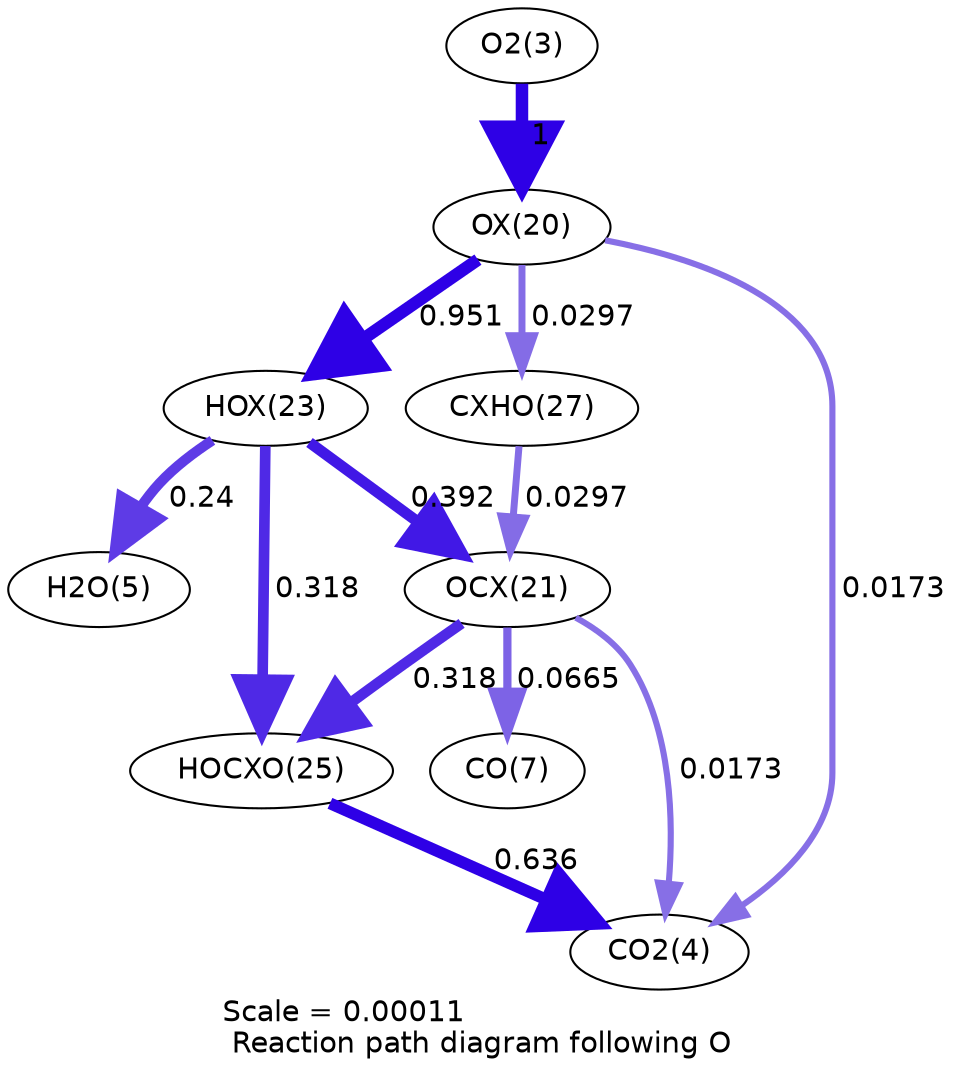 digraph reaction_paths {
center=1;
s5 -> s23[fontname="Helvetica", penwidth=6, arrowsize=3, color="0.7, 1.5, 0.9"
, label=" 1"];
s23 -> s26[fontname="Helvetica", penwidth=5.96, arrowsize=2.98, color="0.7, 1.45, 0.9"
, label=" 0.951"];
s23 -> s30[fontname="Helvetica", penwidth=3.35, arrowsize=1.67, color="0.7, 0.53, 0.9"
, label=" 0.0297"];
s23 -> s6[fontname="Helvetica", penwidth=2.94, arrowsize=1.47, color="0.7, 0.517, 0.9"
, label=" 0.0173"];
s26 -> s7[fontname="Helvetica", penwidth=4.92, arrowsize=2.46, color="0.7, 0.74, 0.9"
, label=" 0.24"];
s26 -> s24[fontname="Helvetica", penwidth=5.29, arrowsize=2.65, color="0.7, 0.892, 0.9"
, label=" 0.392"];
s26 -> s28[fontname="Helvetica", penwidth=5.13, arrowsize=2.57, color="0.7, 0.818, 0.9"
, label=" 0.318"];
s30 -> s24[fontname="Helvetica", penwidth=3.35, arrowsize=1.67, color="0.7, 0.53, 0.9"
, label=" 0.0297"];
s24 -> s9[fontname="Helvetica", penwidth=3.95, arrowsize=1.98, color="0.7, 0.567, 0.9"
, label=" 0.0665"];
s24 -> s6[fontname="Helvetica", penwidth=2.94, arrowsize=1.47, color="0.7, 0.517, 0.9"
, label=" 0.0173"];
s24 -> s28[fontname="Helvetica", penwidth=5.13, arrowsize=2.57, color="0.7, 0.818, 0.9"
, label=" 0.318"];
s28 -> s6[fontname="Helvetica", penwidth=5.66, arrowsize=2.83, color="0.7, 1.14, 0.9"
, label=" 0.636"];
s5 [ fontname="Helvetica", label="O2(3)"];
s6 [ fontname="Helvetica", label="CO2(4)"];
s7 [ fontname="Helvetica", label="H2O(5)"];
s9 [ fontname="Helvetica", label="CO(7)"];
s23 [ fontname="Helvetica", label="OX(20)"];
s24 [ fontname="Helvetica", label="OCX(21)"];
s26 [ fontname="Helvetica", label="HOX(23)"];
s28 [ fontname="Helvetica", label="HOCXO(25)"];
s30 [ fontname="Helvetica", label="CXHO(27)"];
 label = "Scale = 0.00011\l Reaction path diagram following O";
 fontname = "Helvetica";
}
